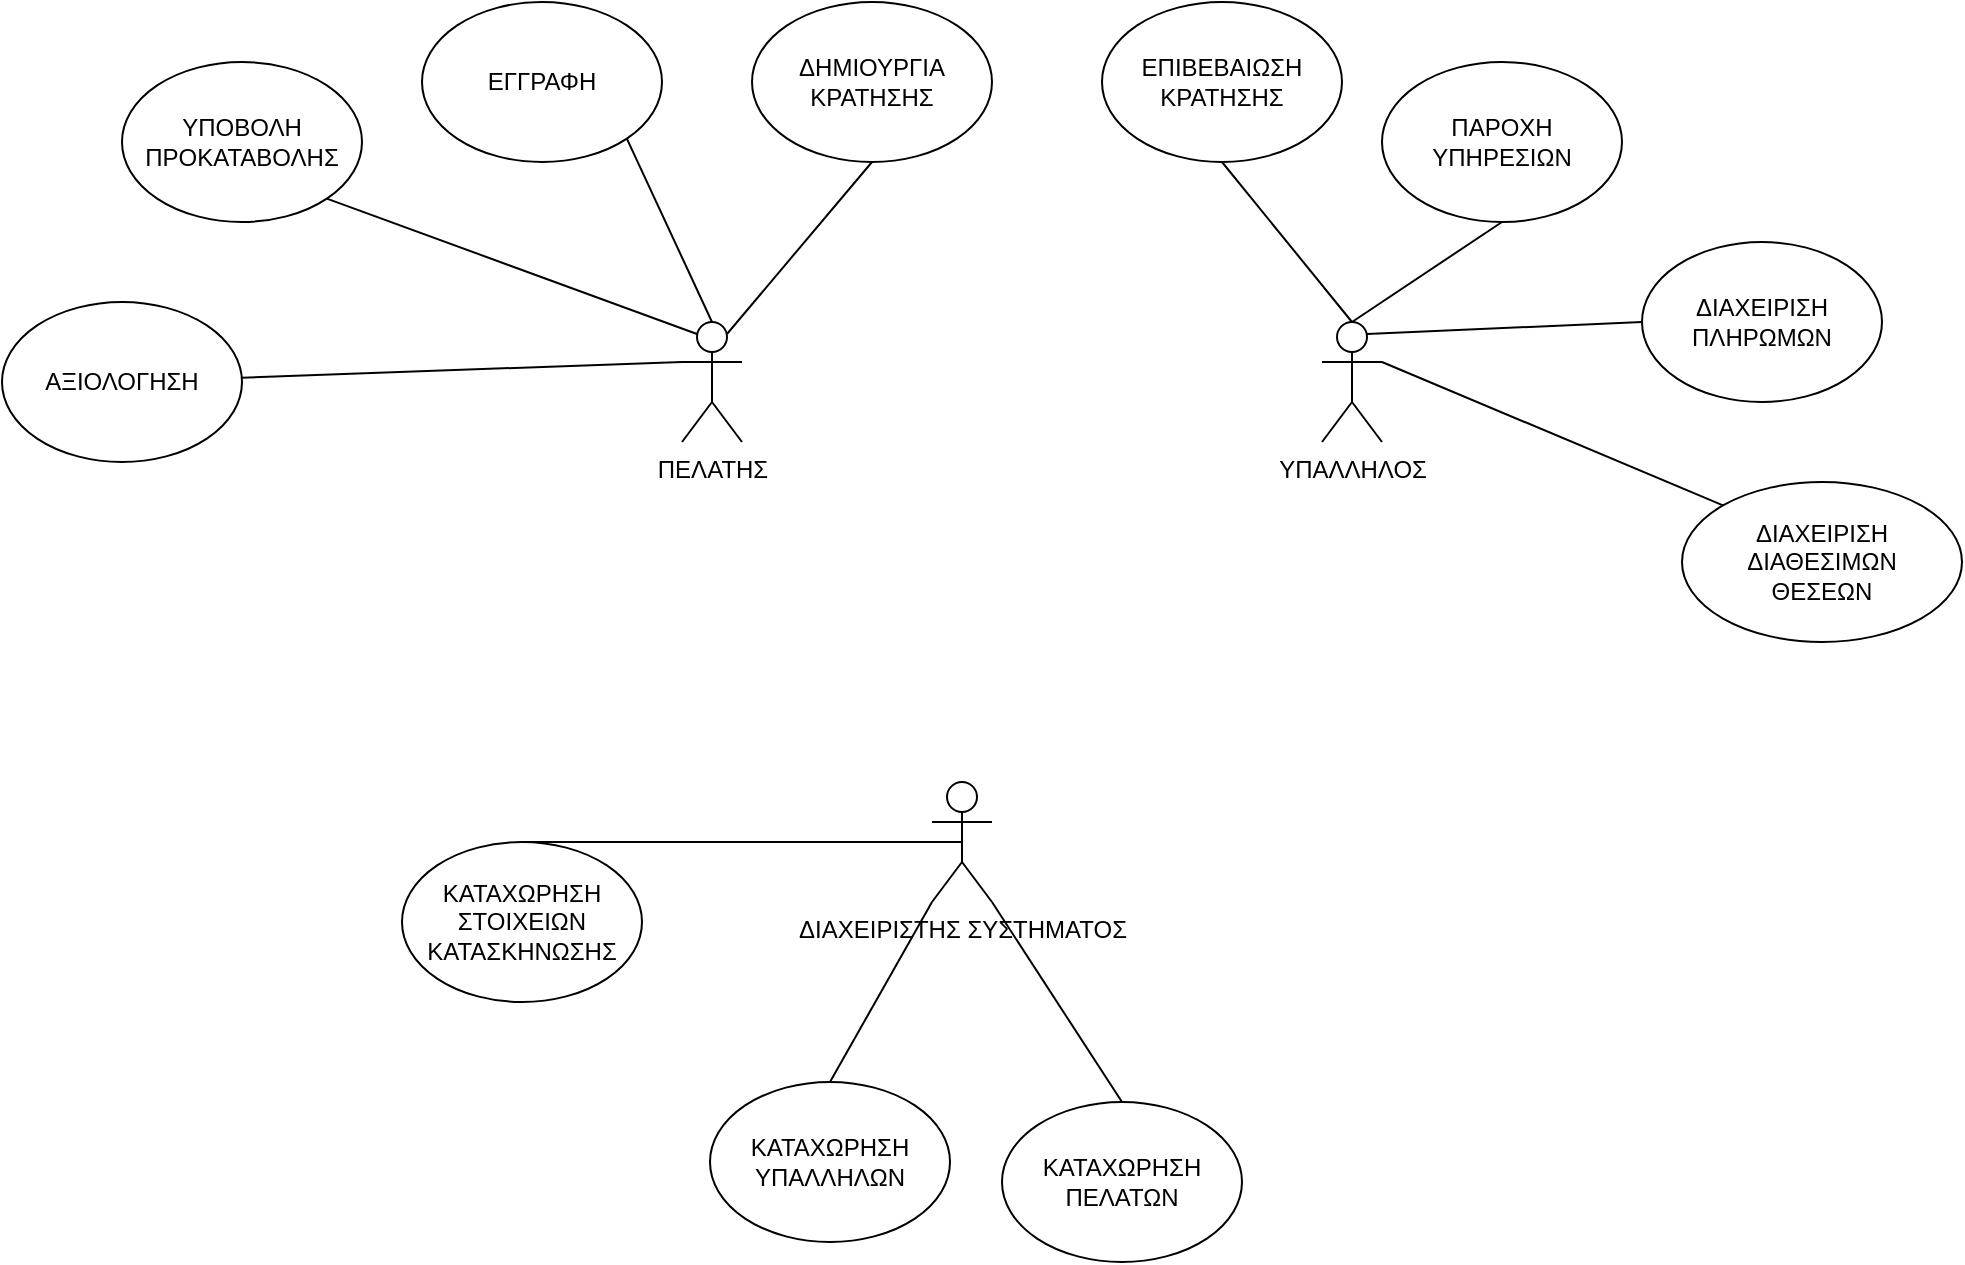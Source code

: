 <mxfile version="13.9.9" type="device"><diagram id="C5RBs43oDa-KdzZeNtuy" name="Page-1"><mxGraphModel dx="2153" dy="806" grid="1" gridSize="10" guides="1" tooltips="1" connect="1" arrows="1" fold="1" page="1" pageScale="1" pageWidth="827" pageHeight="1169" math="0" shadow="0"><root><mxCell id="WIyWlLk6GJQsqaUBKTNV-0"/><mxCell id="WIyWlLk6GJQsqaUBKTNV-1" parent="WIyWlLk6GJQsqaUBKTNV-0"/><mxCell id="ENMeqblo4AIGqVb1-Fv4-0" value="ΠΕΛΑΤΗΣ" style="shape=umlActor;verticalLabelPosition=bottom;verticalAlign=top;html=1;" parent="WIyWlLk6GJQsqaUBKTNV-1" vertex="1"><mxGeometry x="280" y="470" width="30" height="60" as="geometry"/></mxCell><mxCell id="ENMeqblo4AIGqVb1-Fv4-4" value="ΥΠΑΛΛΗΛΟΣ" style="shape=umlActor;verticalLabelPosition=bottom;verticalAlign=top;html=1;" parent="WIyWlLk6GJQsqaUBKTNV-1" vertex="1"><mxGeometry x="600" y="470" width="30" height="60" as="geometry"/></mxCell><mxCell id="ENMeqblo4AIGqVb1-Fv4-6" value="ΔΙΑΧΕΙΡΙΣΤΗΣ ΣΥΣΤΗΜΑΤΟΣ" style="shape=umlActor;verticalLabelPosition=bottom;verticalAlign=top;html=1;" parent="WIyWlLk6GJQsqaUBKTNV-1" vertex="1"><mxGeometry x="405" y="700" width="30" height="60" as="geometry"/></mxCell><mxCell id="ENMeqblo4AIGqVb1-Fv4-9" value="ΥΠΟΒΟΛΗ ΠΡΟΚΑΤΑΒΟΛΗΣ" style="ellipse;whiteSpace=wrap;html=1;" parent="WIyWlLk6GJQsqaUBKTNV-1" vertex="1"><mxGeometry y="340" width="120" height="80" as="geometry"/></mxCell><mxCell id="ENMeqblo4AIGqVb1-Fv4-10" value="ΕΓΓΡΑΦΗ" style="ellipse;whiteSpace=wrap;html=1;" parent="WIyWlLk6GJQsqaUBKTNV-1" vertex="1"><mxGeometry x="150" y="310" width="120" height="80" as="geometry"/></mxCell><mxCell id="ENMeqblo4AIGqVb1-Fv4-11" value="ΠΑΡΟΧΗ ΥΠΗΡΕΣΙΩΝ" style="ellipse;whiteSpace=wrap;html=1;" parent="WIyWlLk6GJQsqaUBKTNV-1" vertex="1"><mxGeometry x="630" y="340" width="120" height="80" as="geometry"/></mxCell><mxCell id="ENMeqblo4AIGqVb1-Fv4-12" value="ΔΙΑΧΕΙΡΙΣΗ ΠΛΗΡΩΜΩΝ" style="ellipse;whiteSpace=wrap;html=1;" parent="WIyWlLk6GJQsqaUBKTNV-1" vertex="1"><mxGeometry x="760" y="430" width="120" height="80" as="geometry"/></mxCell><mxCell id="ENMeqblo4AIGqVb1-Fv4-13" value="ΑΞΙΟΛΟΓΗΣΗ" style="ellipse;whiteSpace=wrap;html=1;" parent="WIyWlLk6GJQsqaUBKTNV-1" vertex="1"><mxGeometry x="-60" y="460" width="120" height="80" as="geometry"/></mxCell><mxCell id="ENMeqblo4AIGqVb1-Fv4-14" value="ΚΑΤΑΧΩΡΗΣΗ&lt;br&gt;ΣΤΟΙΧΕΙΩΝ&lt;br&gt;ΚΑΤΑΣΚΗΝΩΣΗΣ" style="ellipse;whiteSpace=wrap;html=1;" parent="WIyWlLk6GJQsqaUBKTNV-1" vertex="1"><mxGeometry x="140" y="730" width="120" height="80" as="geometry"/></mxCell><mxCell id="ENMeqblo4AIGqVb1-Fv4-15" value="ΚΑΤΑΧΩΡΗΣΗ ΠΕΛΑΤΩΝ" style="ellipse;whiteSpace=wrap;html=1;" parent="WIyWlLk6GJQsqaUBKTNV-1" vertex="1"><mxGeometry x="440" y="860" width="120" height="80" as="geometry"/></mxCell><mxCell id="ENMeqblo4AIGqVb1-Fv4-16" value="ΚΑΤΑΧΩΡΗΣΗ ΥΠΑΛΛΗΛΩΝ" style="ellipse;whiteSpace=wrap;html=1;" parent="WIyWlLk6GJQsqaUBKTNV-1" vertex="1"><mxGeometry x="294" y="850" width="120" height="80" as="geometry"/></mxCell><mxCell id="ENMeqblo4AIGqVb1-Fv4-17" value="ΔΙΑΧΕΙΡΙΣΗ ΔΙΑΘΕΣΙΜΩΝ&lt;br&gt;ΘΕΣΕΩΝ" style="ellipse;whiteSpace=wrap;html=1;" parent="WIyWlLk6GJQsqaUBKTNV-1" vertex="1"><mxGeometry x="780" y="550" width="140" height="80" as="geometry"/></mxCell><mxCell id="ENMeqblo4AIGqVb1-Fv4-18" value="" style="endArrow=none;html=1;entryX=0;entryY=0.333;entryDx=0;entryDy=0;entryPerimeter=0;" parent="WIyWlLk6GJQsqaUBKTNV-1" source="ENMeqblo4AIGqVb1-Fv4-13" target="ENMeqblo4AIGqVb1-Fv4-0" edge="1"><mxGeometry width="50" height="50" relative="1" as="geometry"><mxPoint x="180" y="510" as="sourcePoint"/><mxPoint x="230" y="460" as="targetPoint"/></mxGeometry></mxCell><mxCell id="ENMeqblo4AIGqVb1-Fv4-19" value="" style="endArrow=none;html=1;exitX=1;exitY=1;exitDx=0;exitDy=0;entryX=0.25;entryY=0.1;entryDx=0;entryDy=0;entryPerimeter=0;" parent="WIyWlLk6GJQsqaUBKTNV-1" source="ENMeqblo4AIGqVb1-Fv4-9" target="ENMeqblo4AIGqVb1-Fv4-0" edge="1"><mxGeometry width="50" height="50" relative="1" as="geometry"><mxPoint x="160" y="470" as="sourcePoint"/><mxPoint x="210" y="420" as="targetPoint"/></mxGeometry></mxCell><mxCell id="ENMeqblo4AIGqVb1-Fv4-20" value="" style="endArrow=none;html=1;exitX=0.5;exitY=0;exitDx=0;exitDy=0;exitPerimeter=0;entryX=1;entryY=1;entryDx=0;entryDy=0;" parent="WIyWlLk6GJQsqaUBKTNV-1" source="ENMeqblo4AIGqVb1-Fv4-0" target="ENMeqblo4AIGqVb1-Fv4-10" edge="1"><mxGeometry width="50" height="50" relative="1" as="geometry"><mxPoint x="310" y="450" as="sourcePoint"/><mxPoint x="360" y="400" as="targetPoint"/></mxGeometry></mxCell><mxCell id="ENMeqblo4AIGqVb1-Fv4-21" value="" style="endArrow=none;html=1;exitX=0.5;exitY=0;exitDx=0;exitDy=0;exitPerimeter=0;entryX=0.5;entryY=1;entryDx=0;entryDy=0;" parent="WIyWlLk6GJQsqaUBKTNV-1" source="ENMeqblo4AIGqVb1-Fv4-4" target="ENMeqblo4AIGqVb1-Fv4-11" edge="1"><mxGeometry width="50" height="50" relative="1" as="geometry"><mxPoint x="630" y="480" as="sourcePoint"/><mxPoint x="680" y="430" as="targetPoint"/></mxGeometry></mxCell><mxCell id="ENMeqblo4AIGqVb1-Fv4-22" value="" style="endArrow=none;html=1;exitX=0.75;exitY=0.1;exitDx=0;exitDy=0;exitPerimeter=0;entryX=0;entryY=0.5;entryDx=0;entryDy=0;" parent="WIyWlLk6GJQsqaUBKTNV-1" source="ENMeqblo4AIGqVb1-Fv4-4" target="ENMeqblo4AIGqVb1-Fv4-12" edge="1"><mxGeometry width="50" height="50" relative="1" as="geometry"><mxPoint x="670" y="500" as="sourcePoint"/><mxPoint x="720" y="450" as="targetPoint"/></mxGeometry></mxCell><mxCell id="ENMeqblo4AIGqVb1-Fv4-23" value="" style="endArrow=none;html=1;exitX=1;exitY=0.333;exitDx=0;exitDy=0;exitPerimeter=0;entryX=0;entryY=0;entryDx=0;entryDy=0;" parent="WIyWlLk6GJQsqaUBKTNV-1" source="ENMeqblo4AIGqVb1-Fv4-4" target="ENMeqblo4AIGqVb1-Fv4-17" edge="1"><mxGeometry width="50" height="50" relative="1" as="geometry"><mxPoint x="710" y="560" as="sourcePoint"/><mxPoint x="760" y="510" as="targetPoint"/></mxGeometry></mxCell><mxCell id="ENMeqblo4AIGqVb1-Fv4-24" value="" style="endArrow=none;html=1;exitX=0.5;exitY=0;exitDx=0;exitDy=0;entryX=0;entryY=1;entryDx=0;entryDy=0;entryPerimeter=0;" parent="WIyWlLk6GJQsqaUBKTNV-1" source="ENMeqblo4AIGqVb1-Fv4-16" target="ENMeqblo4AIGqVb1-Fv4-6" edge="1"><mxGeometry width="50" height="50" relative="1" as="geometry"><mxPoint x="270" y="850" as="sourcePoint"/><mxPoint x="320" y="800" as="targetPoint"/></mxGeometry></mxCell><mxCell id="ENMeqblo4AIGqVb1-Fv4-25" value="" style="endArrow=none;html=1;exitX=1;exitY=1;exitDx=0;exitDy=0;exitPerimeter=0;entryX=0.5;entryY=0;entryDx=0;entryDy=0;" parent="WIyWlLk6GJQsqaUBKTNV-1" source="ENMeqblo4AIGqVb1-Fv4-6" target="ENMeqblo4AIGqVb1-Fv4-15" edge="1"><mxGeometry width="50" height="50" relative="1" as="geometry"><mxPoint x="570" y="830" as="sourcePoint"/><mxPoint x="620" y="780" as="targetPoint"/></mxGeometry></mxCell><mxCell id="ENMeqblo4AIGqVb1-Fv4-26" value="" style="endArrow=none;html=1;exitX=0.5;exitY=0.5;exitDx=0;exitDy=0;exitPerimeter=0;entryX=0.5;entryY=0;entryDx=0;entryDy=0;" parent="WIyWlLk6GJQsqaUBKTNV-1" source="ENMeqblo4AIGqVb1-Fv4-6" target="ENMeqblo4AIGqVb1-Fv4-14" edge="1"><mxGeometry width="50" height="50" relative="1" as="geometry"><mxPoint x="420" y="850" as="sourcePoint"/><mxPoint x="470" y="800" as="targetPoint"/></mxGeometry></mxCell><mxCell id="ENMeqblo4AIGqVb1-Fv4-27" value="ΔΗΜΙΟΥΡΓΙΑ ΚΡΑΤΗΣΗΣ" style="ellipse;whiteSpace=wrap;html=1;" parent="WIyWlLk6GJQsqaUBKTNV-1" vertex="1"><mxGeometry x="315" y="310" width="120" height="80" as="geometry"/></mxCell><mxCell id="ENMeqblo4AIGqVb1-Fv4-28" value="" style="endArrow=none;html=1;exitX=0.75;exitY=0.1;exitDx=0;exitDy=0;exitPerimeter=0;entryX=0.5;entryY=1;entryDx=0;entryDy=0;" parent="WIyWlLk6GJQsqaUBKTNV-1" source="ENMeqblo4AIGqVb1-Fv4-0" target="ENMeqblo4AIGqVb1-Fv4-27" edge="1"><mxGeometry width="50" height="50" relative="1" as="geometry"><mxPoint x="340" y="480" as="sourcePoint"/><mxPoint x="390" y="430" as="targetPoint"/></mxGeometry></mxCell><mxCell id="ENMeqblo4AIGqVb1-Fv4-31" value="ΕΠΙΒΕΒΑΙΩΣΗ ΚΡΑΤΗΣΗΣ" style="ellipse;whiteSpace=wrap;html=1;" parent="WIyWlLk6GJQsqaUBKTNV-1" vertex="1"><mxGeometry x="490" y="310" width="120" height="80" as="geometry"/></mxCell><mxCell id="ENMeqblo4AIGqVb1-Fv4-32" value="" style="endArrow=none;html=1;exitX=0.5;exitY=0;exitDx=0;exitDy=0;exitPerimeter=0;entryX=0.5;entryY=1;entryDx=0;entryDy=0;" parent="WIyWlLk6GJQsqaUBKTNV-1" source="ENMeqblo4AIGqVb1-Fv4-4" target="ENMeqblo4AIGqVb1-Fv4-31" edge="1"><mxGeometry width="50" height="50" relative="1" as="geometry"><mxPoint x="540" y="460" as="sourcePoint"/><mxPoint x="590" y="410" as="targetPoint"/></mxGeometry></mxCell></root></mxGraphModel></diagram></mxfile>